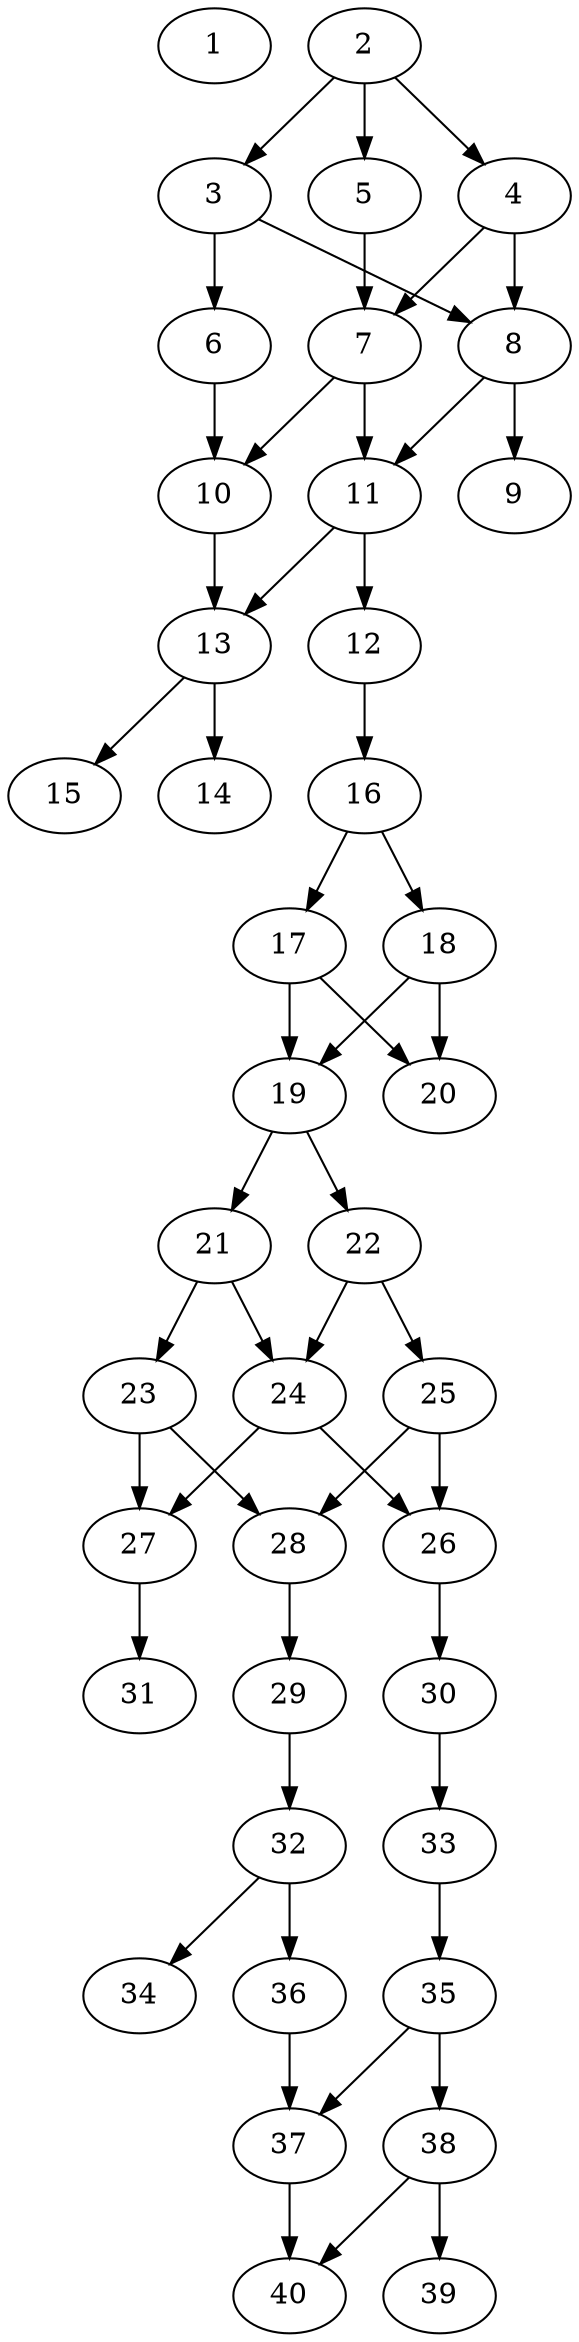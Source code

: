 // DAG automatically generated by daggen at Thu Oct  3 14:06:49 2019
// ./daggen --dot -n 40 --ccr 0.4 --fat 0.3 --regular 0.9 --density 0.6 --mindata 5242880 --maxdata 52428800 
digraph G {
  1 [size="82616320", alpha="0.03", expect_size="33046528"] 
  2 [size="120337920", alpha="0.19", expect_size="48135168"] 
  2 -> 3 [size ="48135168"]
  2 -> 4 [size ="48135168"]
  2 -> 5 [size ="48135168"]
  3 [size="17758720", alpha="0.02", expect_size="7103488"] 
  3 -> 6 [size ="7103488"]
  3 -> 8 [size ="7103488"]
  4 [size="63331840", alpha="0.16", expect_size="25332736"] 
  4 -> 7 [size ="25332736"]
  4 -> 8 [size ="25332736"]
  5 [size="116154880", alpha="0.07", expect_size="46461952"] 
  5 -> 7 [size ="46461952"]
  6 [size="53207040", alpha="0.02", expect_size="21282816"] 
  6 -> 10 [size ="21282816"]
  7 [size="32491520", alpha="0.01", expect_size="12996608"] 
  7 -> 10 [size ="12996608"]
  7 -> 11 [size ="12996608"]
  8 [size="88560640", alpha="0.03", expect_size="35424256"] 
  8 -> 9 [size ="35424256"]
  8 -> 11 [size ="35424256"]
  9 [size="47052800", alpha="0.01", expect_size="18821120"] 
  10 [size="67348480", alpha="0.10", expect_size="26939392"] 
  10 -> 13 [size ="26939392"]
  11 [size="81497600", alpha="0.18", expect_size="32599040"] 
  11 -> 12 [size ="32599040"]
  11 -> 13 [size ="32599040"]
  12 [size="101079040", alpha="0.05", expect_size="40431616"] 
  12 -> 16 [size ="40431616"]
  13 [size="95549440", alpha="0.13", expect_size="38219776"] 
  13 -> 14 [size ="38219776"]
  13 -> 15 [size ="38219776"]
  14 [size="107110400", alpha="0.20", expect_size="42844160"] 
  15 [size="85196800", alpha="0.03", expect_size="34078720"] 
  16 [size="127416320", alpha="0.02", expect_size="50966528"] 
  16 -> 17 [size ="50966528"]
  16 -> 18 [size ="50966528"]
  17 [size="19942400", alpha="0.07", expect_size="7976960"] 
  17 -> 19 [size ="7976960"]
  17 -> 20 [size ="7976960"]
  18 [size="28564480", alpha="0.17", expect_size="11425792"] 
  18 -> 19 [size ="11425792"]
  18 -> 20 [size ="11425792"]
  19 [size="46863360", alpha="0.00", expect_size="18745344"] 
  19 -> 21 [size ="18745344"]
  19 -> 22 [size ="18745344"]
  20 [size="51911680", alpha="0.19", expect_size="20764672"] 
  21 [size="112934400", alpha="0.10", expect_size="45173760"] 
  21 -> 23 [size ="45173760"]
  21 -> 24 [size ="45173760"]
  22 [size="101839360", alpha="0.19", expect_size="40735744"] 
  22 -> 24 [size ="40735744"]
  22 -> 25 [size ="40735744"]
  23 [size="129815040", alpha="0.09", expect_size="51926016"] 
  23 -> 27 [size ="51926016"]
  23 -> 28 [size ="51926016"]
  24 [size="86960640", alpha="0.08", expect_size="34784256"] 
  24 -> 26 [size ="34784256"]
  24 -> 27 [size ="34784256"]
  25 [size="85038080", alpha="0.03", expect_size="34015232"] 
  25 -> 26 [size ="34015232"]
  25 -> 28 [size ="34015232"]
  26 [size="101099520", alpha="0.06", expect_size="40439808"] 
  26 -> 30 [size ="40439808"]
  27 [size="114869760", alpha="0.12", expect_size="45947904"] 
  27 -> 31 [size ="45947904"]
  28 [size="39936000", alpha="0.11", expect_size="15974400"] 
  28 -> 29 [size ="15974400"]
  29 [size="20579840", alpha="0.15", expect_size="8231936"] 
  29 -> 32 [size ="8231936"]
  30 [size="22254080", alpha="0.09", expect_size="8901632"] 
  30 -> 33 [size ="8901632"]
  31 [size="18677760", alpha="0.14", expect_size="7471104"] 
  32 [size="79362560", alpha="0.14", expect_size="31745024"] 
  32 -> 34 [size ="31745024"]
  32 -> 36 [size ="31745024"]
  33 [size="75607040", alpha="0.09", expect_size="30242816"] 
  33 -> 35 [size ="30242816"]
  34 [size="130032640", alpha="0.19", expect_size="52013056"] 
  35 [size="56936960", alpha="0.01", expect_size="22774784"] 
  35 -> 37 [size ="22774784"]
  35 -> 38 [size ="22774784"]
  36 [size="77329920", alpha="0.03", expect_size="30931968"] 
  36 -> 37 [size ="30931968"]
  37 [size="113349120", alpha="0.06", expect_size="45339648"] 
  37 -> 40 [size ="45339648"]
  38 [size="66414080", alpha="0.11", expect_size="26565632"] 
  38 -> 39 [size ="26565632"]
  38 -> 40 [size ="26565632"]
  39 [size="129948160", alpha="0.02", expect_size="51979264"] 
  40 [size="101967360", alpha="0.00", expect_size="40786944"] 
}
